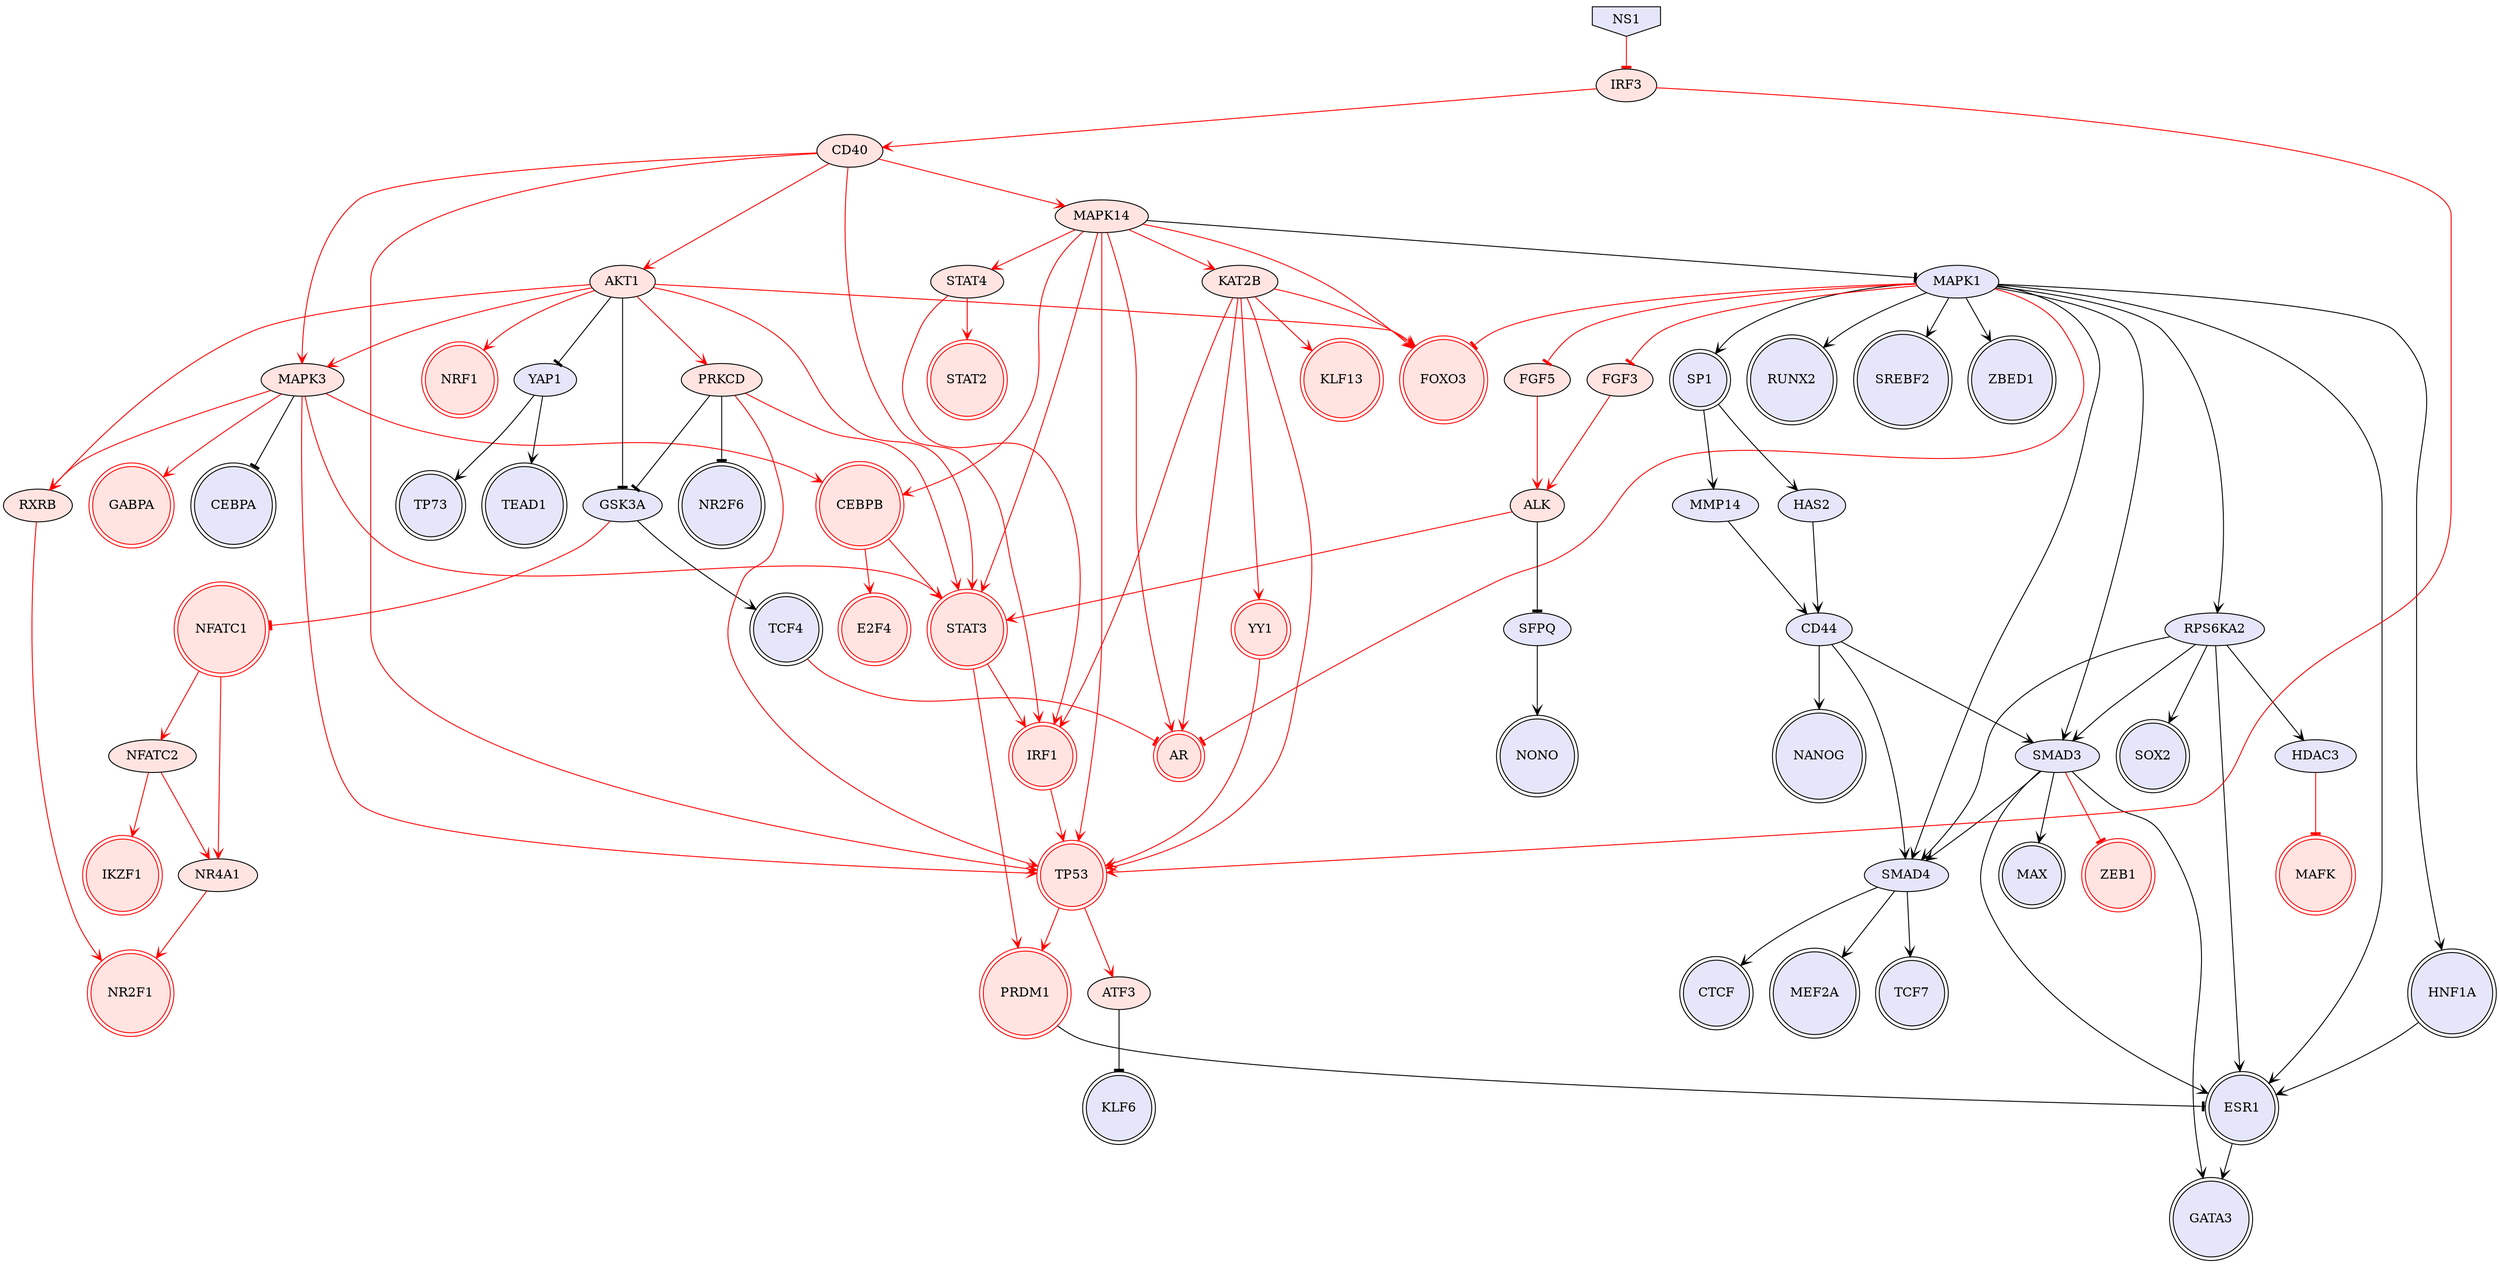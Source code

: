 digraph {

MAPK14->MAPK1 [penwidth=1, color=black, arrowhead="tee"]
MAPK3->CEBPA [penwidth=1, color=black, arrowhead="tee"]
MAPK1->SMAD4 [penwidth=1, color=black, arrowhead="vee"]
MAPK1->SMAD3 [penwidth=1, color=black, arrowhead="vee"]
MAPK1->SP1 [penwidth=1, color=black, arrowhead="vee"]
MAPK1->ESR1 [penwidth=1, color=black, arrowhead="vee"]
MAPK1->HNF1A [penwidth=1, color=black, arrowhead="vee"]
MAPK1->RPS6KA2 [penwidth=1, color=black, arrowhead="vee"]
MAPK1->RUNX2 [penwidth=1, color=black, arrowhead="vee"]
MAPK1->SREBF2 [penwidth=1, color=black, arrowhead="vee"]
MAPK1->ZBED1 [penwidth=1, color=black, arrowhead="vee"]
AKT1->GSK3A [penwidth=1, color=black, arrowhead="tee"]
AKT1->YAP1 [penwidth=1, color=black, arrowhead="tee"]
SMAD4->MEF2A [penwidth=1, color=black, arrowhead="vee"]
SMAD4->TCF7 [penwidth=1, color=black, arrowhead="vee"]
SMAD4->CTCF [penwidth=1, color=black, arrowhead="vee"]
SMAD3->GATA3 [penwidth=1, color=black, arrowhead="vee"]
SMAD3->SMAD4 [penwidth=1, color=black, arrowhead="vee"]
SMAD3->ESR1 [penwidth=1, color=black, arrowhead="vee"]
SMAD3->MAX [penwidth=1, color=black, arrowhead="vee"]
SFPQ->NONO [penwidth=1, color=black, arrowhead="vee"]
SP1->HAS2 [penwidth=1, color=black, arrowhead="vee"]
GSK3A->TCF4 [penwidth=1, color=black, arrowhead="vee"]
YAP1->TP73 [penwidth=1, color=black, arrowhead="vee"]
YAP1->TEAD1 [penwidth=1, color=black, arrowhead="vee"]
ATF3->KLF6 [penwidth=1, color=black, arrowhead="tee"]
PRKCD->GSK3A [penwidth=1, color=black, arrowhead="tee"]
PRKCD->NR2F6 [penwidth=1, color=black, arrowhead="tee"]
ESR1->GATA3 [penwidth=1, color=black, arrowhead="vee"]
ALK->SFPQ [penwidth=1, color=black, arrowhead="tee"]
HNF1A->ESR1 [penwidth=1, color=black, arrowhead="vee"]
RPS6KA2->SOX2 [penwidth=1, color=black, arrowhead="vee"]
RPS6KA2->SMAD4 [penwidth=1, color=black, arrowhead="vee"]
RPS6KA2->SMAD3 [penwidth=1, color=black, arrowhead="vee"]
RPS6KA2->HDAC3 [penwidth=1, color=black, arrowhead="vee"]
RPS6KA2->ESR1 [penwidth=1, color=black, arrowhead="vee"]
HAS2->CD44 [penwidth=1, color=black, arrowhead="vee"]
CD44->SMAD4 [penwidth=1, color=black, arrowhead="vee"]
CD44->SMAD3 [penwidth=1, color=black, arrowhead="vee"]
CD44->NANOG [penwidth=1, color=black, arrowhead="vee"]
PRDM1->ESR1 [penwidth=1, color=black, arrowhead="tee"]
MAPK14->TP53 [penwidth=1, color=red, arrowhead="vee"]
MAPK14->STAT3 [penwidth=1, color=red, arrowhead="vee"]
MAPK14->KAT2B [penwidth=1, color=red, arrowhead="vee"]
MAPK14->FOXO3 [penwidth=1, color=red, arrowhead="vee"]
MAPK14->CEBPB [penwidth=1, color=red, arrowhead="vee"]
MAPK14->AR [penwidth=1, color=red, arrowhead="vee"]
MAPK14->STAT4 [penwidth=1, color=red, arrowhead="vee"]
MAPK3->GABPA [penwidth=1, color=red, arrowhead="vee"]
MAPK3->TP53 [penwidth=1, color=red, arrowhead="vee"]
MAPK3->STAT3 [penwidth=1, color=red, arrowhead="vee"]
MAPK3->CEBPB [penwidth=1, color=red, arrowhead="vee"]
MAPK1->FOXO3 [penwidth=1, color=red, arrowhead="tee"]
MAPK1->AR [penwidth=1, color=red, arrowhead="tee"]
MAPK1->FGF5 [penwidth=1, color=red, arrowhead="tee"]
AKT1->MAPK3 [penwidth=1, color=red, arrowhead="vee"]
AKT1->STAT3 [penwidth=1, color=red, arrowhead="vee"]
AKT1->FOXO3 [penwidth=1, color=red, arrowhead="vee"]
AKT1->PRKCD [penwidth=1, color=red, arrowhead="vee"]
AKT1->NRF1 [penwidth=1, color=red, arrowhead="vee"]
TP53->ATF3 [penwidth=1, color=red, arrowhead="vee"]
TP53->PRDM1 [penwidth=1, color=red, arrowhead="vee"]
SMAD3->ZEB1 [penwidth=1, color=red, arrowhead="tee"]
STAT3->IRF1 [penwidth=1, color=red, arrowhead="vee"]
STAT3->PRDM1 [penwidth=1, color=red, arrowhead="vee"]
IRF1->TP53 [penwidth=1, color=red, arrowhead="vee"]
IRF3->TP53 [penwidth=1, color=red, arrowhead="vee"]
IRF3->CD40 [penwidth=1, color=red, arrowhead="vee"]
KAT2B->TP53 [penwidth=1, color=red, arrowhead="vee"]
KAT2B->IRF1 [penwidth=1, color=red, arrowhead="vee"]
KAT2B->FOXO3 [penwidth=1, color=red, arrowhead="vee"]
KAT2B->AR [penwidth=1, color=red, arrowhead="vee"]
KAT2B->YY1 [penwidth=1, color=red, arrowhead="vee"]
KAT2B->KLF13 [penwidth=1, color=red, arrowhead="vee"]
HDAC3->MAFK [penwidth=1, color=red, arrowhead="tee"]
CD40->MAPK14 [penwidth=1, color=red, arrowhead="vee"]
CD40->MAPK3 [penwidth=1, color=red, arrowhead="vee"]
CD40->AKT1 [penwidth=1, color=red, arrowhead="vee"]
CD40->TP53 [penwidth=1, color=red, arrowhead="vee"]
CD40->IRF1 [penwidth=1, color=red, arrowhead="vee"]
GSK3A->NFATC1 [penwidth=1, color=red, arrowhead="tee"]
CEBPB->STAT3 [penwidth=1, color=red, arrowhead="vee"]
CEBPB->E2F4 [penwidth=1, color=red, arrowhead="vee"]
PRKCD->TP53 [penwidth=1, color=red, arrowhead="vee"]
PRKCD->STAT3 [penwidth=1, color=red, arrowhead="vee"]
NR4A1->NR2F1 [penwidth=1, color=red, arrowhead="vee"]
ALK->STAT3 [penwidth=1, color=red, arrowhead="vee"]
STAT4->IRF1 [penwidth=1, color=red, arrowhead="vee"]
STAT4->STAT2 [penwidth=1, color=red, arrowhead="vee"]
YY1->TP53 [penwidth=1, color=red, arrowhead="vee"]
FGF5->ALK [penwidth=1, color=red, arrowhead="vee"]
NFATC2->NR4A1 [penwidth=1, color=red, arrowhead="vee"]
NFATC2->IKZF1 [penwidth=1, color=red, arrowhead="vee"]
NFATC1->NR4A1 [penwidth=1, color=red, arrowhead="vee"]
NFATC1->NFATC2 [penwidth=1, color=red, arrowhead="vee"]
TCF4->AR [penwidth=1, color=red, arrowhead="tee"]
NS1->IRF3 [penwidth=1, color=red, arrowhead="tee"]
MAPK3->RXRB [penwidth=1, color=red, arrowhead="vee"]
AKT1->RXRB [penwidth=1, color=red, arrowhead="vee"]
RXRB->NR2F1 [penwidth=1, color=red, arrowhead="vee"]
MMP14->CD44 [penwidth=1, color=black, arrowhead="vee"]
SP1->MMP14 [penwidth=1, color=black, arrowhead="vee"]
MAPK1->FGF3 [penwidth=1, color=red, arrowhead="tee"]
FGF3->ALK [penwidth=1, color=red, arrowhead="vee"]
NS1 [style=filled, color=black, fillcolor=lavender, shape=invhouse];
TCF4 [style=filled, color=black, fillcolor=lavender, shape=doublecircle];
RUNX2 [style=filled, color=black, fillcolor=lavender, shape=doublecircle];
SP1 [style=filled, color=black, fillcolor=lavender, shape=doublecircle];
GATA3 [style=filled, color=black, fillcolor=lavender, shape=doublecircle];
AR [style=filled, color=red, fillcolor=mistyrose, shape=doublecircle];
IKZF1 [style=filled, color=red, fillcolor=mistyrose, shape=doublecircle];
ZEB1 [style=filled, color=red, fillcolor=mistyrose, shape=doublecircle];
KLF6 [style=filled, color=black, fillcolor=lavender, shape=doublecircle];
NR2F1 [style=filled, color=red, fillcolor=mistyrose, shape=doublecircle];
SREBF2 [style=filled, color=black, fillcolor=lavender, shape=doublecircle];
MAX [style=filled, color=black, fillcolor=lavender, shape=doublecircle];
KLF13 [style=filled, color=red, fillcolor=mistyrose, shape=doublecircle];
SOX2 [style=filled, color=black, fillcolor=lavender, shape=doublecircle];
ESR1 [style=filled, color=black, fillcolor=lavender, shape=doublecircle];
NRF1 [style=filled, color=red, fillcolor=mistyrose, shape=doublecircle];
MAFK [style=filled, color=red, fillcolor=mistyrose, shape=doublecircle];
TCF7 [style=filled, color=black, fillcolor=lavender, shape=doublecircle];
PRDM1 [style=filled, color=red, fillcolor=mistyrose, shape=doublecircle];
STAT3 [style=filled, color=red, fillcolor=mistyrose, shape=doublecircle];
HNF1A [style=filled, color=black, fillcolor=lavender, shape=doublecircle];
CEBPB [style=filled, color=red, fillcolor=mistyrose, shape=doublecircle];
CEBPA [style=filled, color=black, fillcolor=lavender, shape=doublecircle];
NANOG [style=filled, color=black, fillcolor=lavender, shape=doublecircle];
YY1 [style=filled, color=red, fillcolor=mistyrose, shape=doublecircle];
MEF2A [style=filled, color=black, fillcolor=lavender, shape=doublecircle];
FOXO3 [style=filled, color=red, fillcolor=mistyrose, shape=doublecircle];
TP73 [style=filled, color=black, fillcolor=lavender, shape=doublecircle];
E2F4 [style=filled, color=red, fillcolor=mistyrose, shape=doublecircle];
ZBED1 [style=filled, color=black, fillcolor=lavender, shape=doublecircle];
STAT2 [style=filled, color=red, fillcolor=mistyrose, shape=doublecircle];
NONO [style=filled, color=black, fillcolor=lavender, shape=doublecircle];
IRF1 [style=filled, color=red, fillcolor=mistyrose, shape=doublecircle];
NFATC1 [style=filled, color=red, fillcolor=mistyrose, shape=doublecircle];
TP53 [style=filled, color=red, fillcolor=mistyrose, shape=doublecircle];
GABPA [style=filled, color=red, fillcolor=mistyrose, shape=doublecircle];
TEAD1 [style=filled, color=black, fillcolor=lavender, shape=doublecircle];
CTCF [style=filled, color=black, fillcolor=lavender, shape=doublecircle];
NR2F6 [style=filled, color=black, fillcolor=lavender, shape=doublecircle];
MAPK14 [style=filled, fillcolor=mistyrose];
MAPK3 [style=filled, fillcolor=mistyrose];
MAPK1 [style=filled, fillcolor=lavender];
AKT1 [style=filled, fillcolor=mistyrose];
SMAD4 [style=filled, fillcolor=lavender];
SMAD3 [style=filled, fillcolor=lavender];
SFPQ [style=filled, fillcolor=lavender];
GSK3A [style=filled, fillcolor=lavender];
YAP1 [style=filled, fillcolor=lavender];
ATF3 [style=filled, fillcolor=mistyrose];
PRKCD [style=filled, fillcolor=mistyrose];
ALK [style=filled, fillcolor=mistyrose];
RPS6KA2 [style=filled, fillcolor=lavender];
HAS2 [style=filled, fillcolor=lavender];
CD44 [style=filled, fillcolor=lavender];
IRF3 [style=filled, fillcolor=mistyrose];
KAT2B [style=filled, fillcolor=mistyrose];
HDAC3 [style=filled, fillcolor=lavender];
CD40 [style=filled, fillcolor=mistyrose];
NR4A1 [style=filled, fillcolor=mistyrose];
STAT4 [style=filled, fillcolor=mistyrose];
FGF5 [style=filled, fillcolor=mistyrose];
NFATC2 [style=filled, fillcolor=mistyrose];
RXRB [style=filled, fillcolor=mistyrose];
MMP14 [style=filled, fillcolor=lavender];
FGF3 [style=filled, fillcolor=mistyrose];


}
